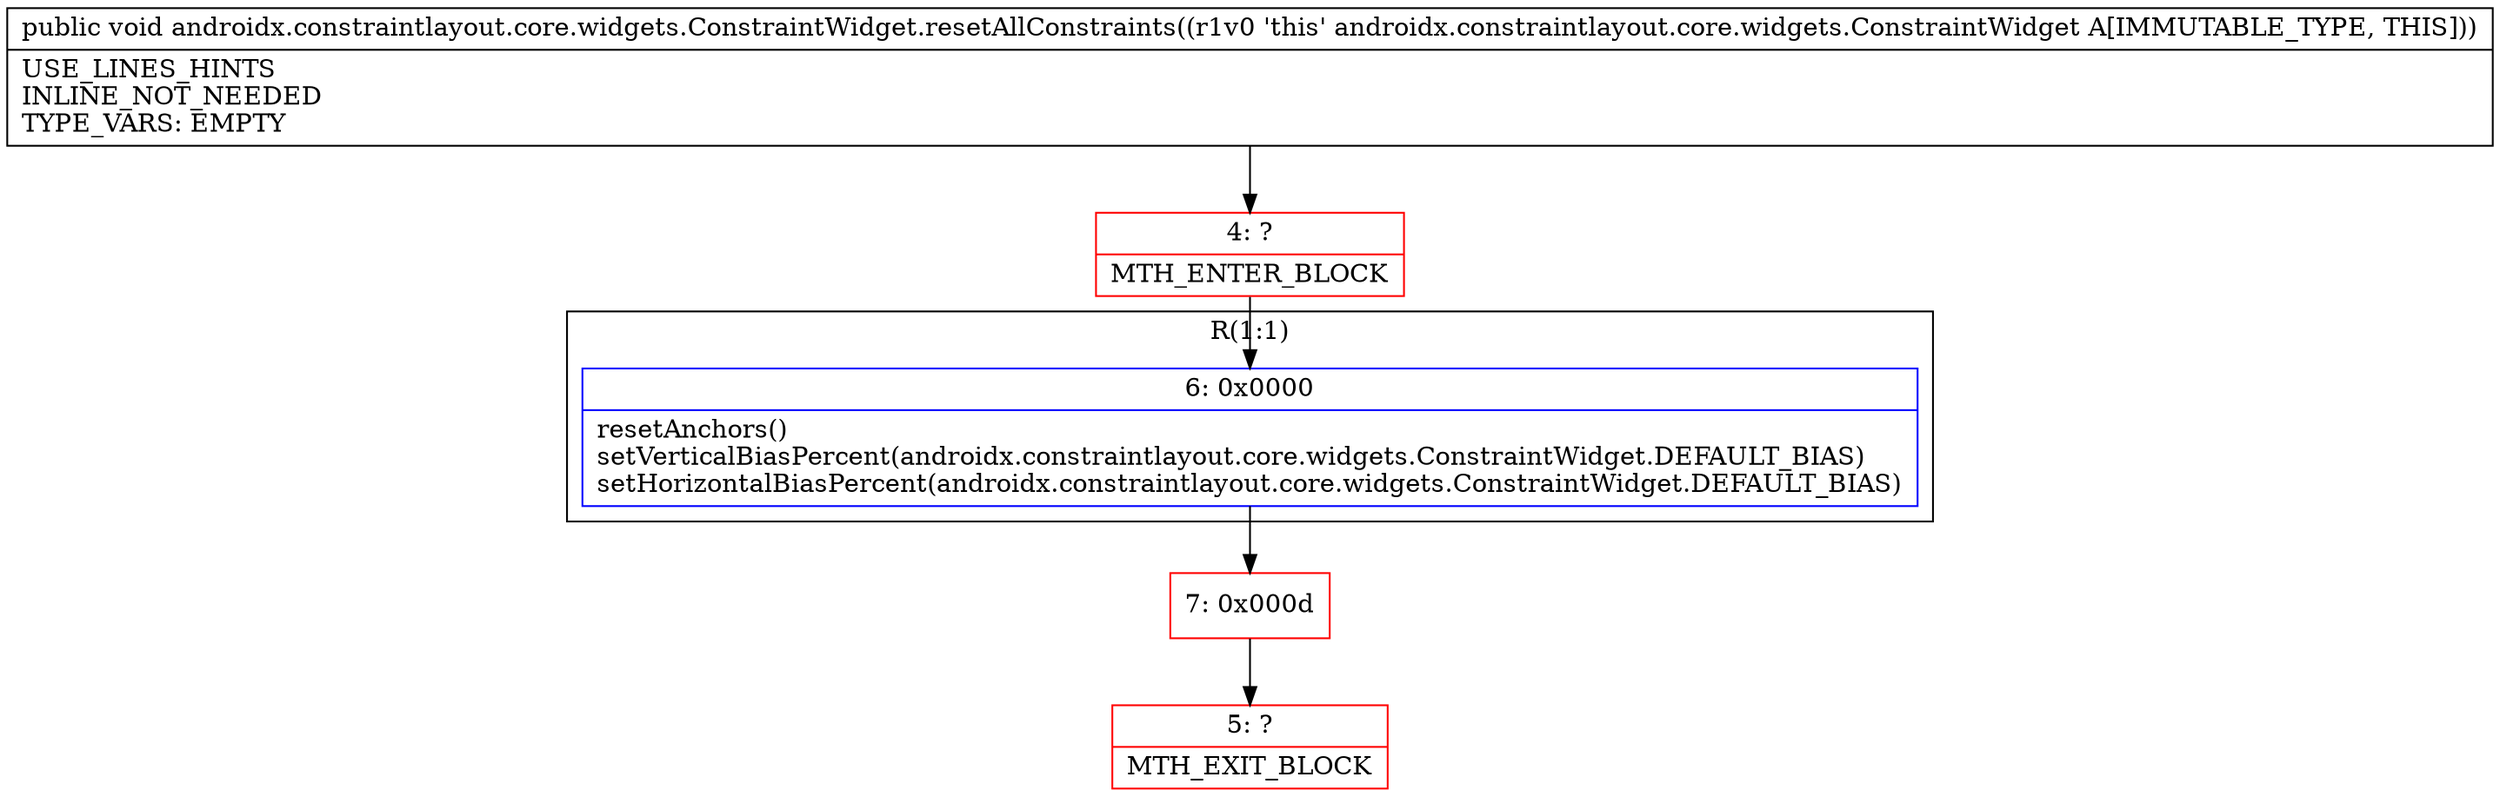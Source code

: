 digraph "CFG forandroidx.constraintlayout.core.widgets.ConstraintWidget.resetAllConstraints()V" {
subgraph cluster_Region_1366192132 {
label = "R(1:1)";
node [shape=record,color=blue];
Node_6 [shape=record,label="{6\:\ 0x0000|resetAnchors()\lsetVerticalBiasPercent(androidx.constraintlayout.core.widgets.ConstraintWidget.DEFAULT_BIAS)\lsetHorizontalBiasPercent(androidx.constraintlayout.core.widgets.ConstraintWidget.DEFAULT_BIAS)\l}"];
}
Node_4 [shape=record,color=red,label="{4\:\ ?|MTH_ENTER_BLOCK\l}"];
Node_7 [shape=record,color=red,label="{7\:\ 0x000d}"];
Node_5 [shape=record,color=red,label="{5\:\ ?|MTH_EXIT_BLOCK\l}"];
MethodNode[shape=record,label="{public void androidx.constraintlayout.core.widgets.ConstraintWidget.resetAllConstraints((r1v0 'this' androidx.constraintlayout.core.widgets.ConstraintWidget A[IMMUTABLE_TYPE, THIS]))  | USE_LINES_HINTS\lINLINE_NOT_NEEDED\lTYPE_VARS: EMPTY\l}"];
MethodNode -> Node_4;Node_6 -> Node_7;
Node_4 -> Node_6;
Node_7 -> Node_5;
}

